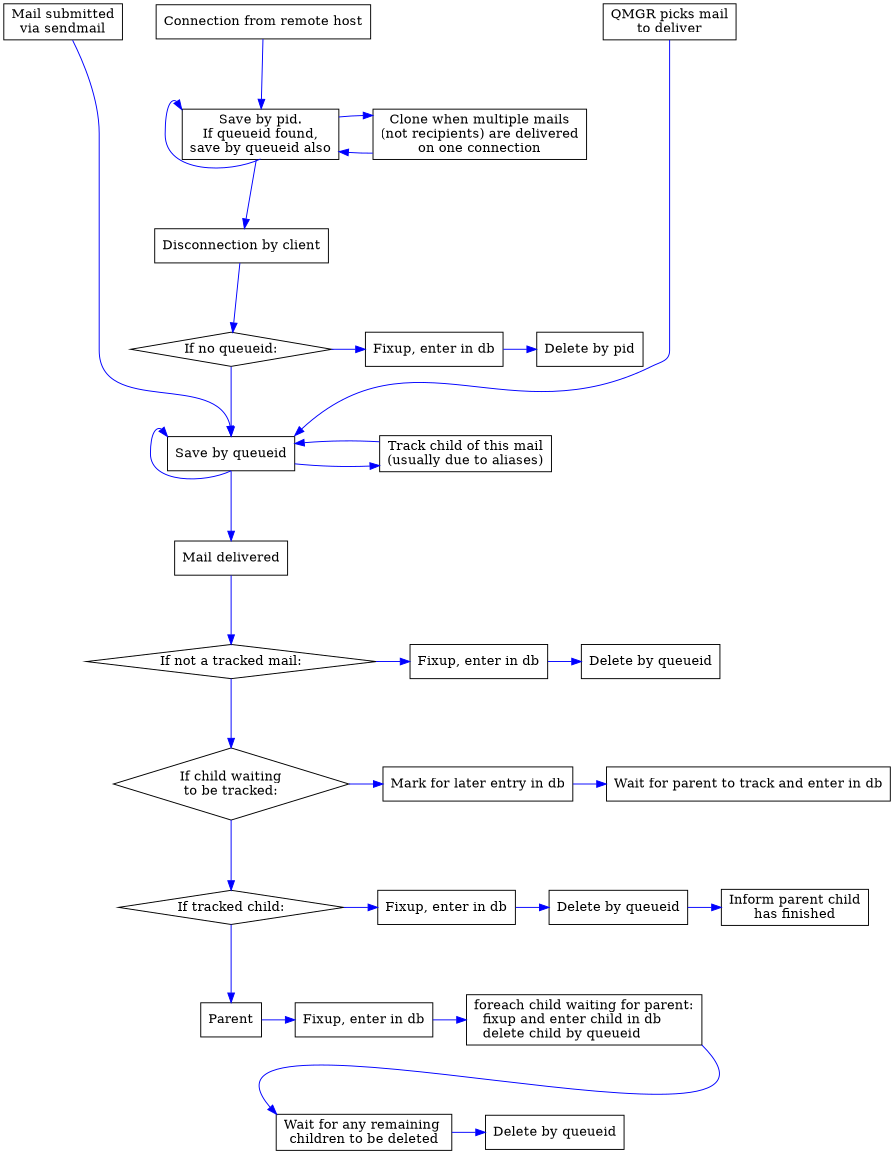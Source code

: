 /* vim: set textwidth=160 : */
/* $Id$ */

digraph logparser {
    graph [
        size = "6.8, 7.7"
        margin = "0"
        center = true
//        label = "Logparser flowchart"
        labelloc = "t"
    ]
    node [
        shape = box
    ]
    edge [
        color = blue
        fontcolor = red
        minlen = 2
    ]

    /* EDGES */
    /* Connect from client */
    connect                         -> { save_by_pid }
    save_by_pid                     -> { save_by_pid } [dir = back, headport = s, tailport = nw]
    save_by_pid                     -> { disconnect }
    clone                           -> { save_by_pid }
    save_by_pid                     -> { clone }

    /* Disconnect without queueid */
    disconnect                      -> { if_no_queueid }
    if_no_queueid                   -> { fixup_enter_in_db_disconnect }
    fixup_enter_in_db_disconnect    -> { delete_by_pid_disconnect }

    /* Disconnect with queueid */
    if_no_queueid                   -> { save_by_queueid } [weight = 5]

    /* Misc entry */
    pickup                          -> { save_by_queueid } [headport = n]
    qmgr_chooses_mail               -> { save_by_queueid } [headport = ne]
    /* Graph placement */
    connect                         -> { pickup } [style = invis, weight = 0]
    connect                         -> { qmgr_chooses_mail } [style = invis, weight = 0]

    /* Save results by queueid */
    save_by_queueid                 -> { track } [minlen = 5]
    track                           -> { save_by_queueid }
    save_by_queueid                 -> { save_by_queueid } [dir = back, headport = s, tailport = nw]
    save_by_queueid                 -> { commit }

    /* Commit is complicated */
    /* Neither parent nor child. */
    commit                          -> { if_neither_parent_nor_child }
    if_neither_parent_nor_child     -> { fixup_enter_in_db_npc }
    fixup_enter_in_db_npc           -> { delete_npc }
    /* Untracked child */
    if_neither_parent_nor_child     -> { if_untracked_child }
    if_untracked_child              -> { mark_for_commit }
    mark_for_commit                 -> { wait_for_parent_to_commit_me }
    if_untracked_child              -> { if_tracked_child }
    /* Tracked child */
    if_tracked_child                -> { fixup_enter_in_db_tc }
    fixup_enter_in_db_tc            -> { delete_tc }
    delete_tc                       -> { maybe_delete_parent }
    /* Parent */
    if_tracked_child                -> { parent }
    parent                          -> { fixup_enter_in_db_parent }
    fixup_enter_in_db_parent        -> { commit_children }
    /* This next edge pulls wait_for_children_to_be_deleted leftwards */
    fixup_enter_in_db_parent        -> { wait_for_children_to_be_deleted } [style = invis]
    commit_children                 -> { wait_for_children_to_be_deleted } [headport = nw, tailport = se, weight = 0]
    wait_for_children_to_be_deleted -> { delete_parent }

    /* NODE LABELS */
    save_by_pid                     [label = "Save by pid.\nIf queueid found,\nsave by queueid also"]
    connect                         [label = "Connection from remote host"]
    clone                           [label = "Clone when multiple mails\n(not recipients) are delivered\non one connection"]

    /* Disconnect without queueid */
    disconnect                      [label = "Disconnection by client"]
    if_no_queueid                   [label = "If no queueid:", shape = diamond]
    fixup_enter_in_db_disconnect    [label = "Fixup, enter in db"]
    delete_by_pid_disconnect        [label = "Delete by pid"]

    /* Disconnect with queueid - already covered */

    /* Misc entry */
    pickup                          [label = "Mail submitted\nvia sendmail"]
    qmgr_chooses_mail               [label = "QMGR picks mail\nto deliver"]

    /* Save results by queueid */
    save_by_queueid                 [label = "Save by queueid"]
    track                           [label = "Track child of this mail\n(usually due to aliases)"]

    /* Commit is complicated */
    /* Neither parent nor child. */
    commit                          [label = "Mail delivered"]
    if_neither_parent_nor_child     [label = "If not a tracked mail:", shape = diamond]
    fixup_enter_in_db_npc           [label = "Fixup, enter in db"]
    delete_npc                      [label = "Delete by queueid"]

    /* Untracked child */
    if_untracked_child              [label = "If child waiting\nto be tracked:", shape = diamond]
    mark_for_commit                 [label = "Mark for later entry in db"]
    wait_for_parent_to_commit_me    [label = "Wait for parent to track and enter in db"]

    /* Tracked child */
    if_tracked_child                [label = "If tracked child:", shape = diamond]
    fixup_enter_in_db_tc            [label = "Fixup, enter in db"]
    delete_tc                       [label = "Delete by queueid"]
    maybe_delete_parent             [label = "Inform parent child\lhas finished"]

    /* Parent */
    parent                          [label = "Parent"]
    fixup_enter_in_db_parent        [label = "Fixup, enter in db"]
    commit_children                 [label = "foreach child waiting for parent:\l  fixup and enter child in db\l  delete child by queueid\l", labeljust = l]
    delete_parent                   [label = "Delete by queueid"]
    wait_for_children_to_be_deleted [label = "Wait for any remaining \nchildren to be deleted"]

    /* SUB-GRAPHS */
    subgraph sources {
        rank = source
        pickup
        qmgr_chooses_mail
        connect
    }
    subgraph clone_or_save {
        rank = same
        clone
        save_by_pid
    }
    subgraph disconnect_without_queueid {
        rank = same
        if_no_queueid
        fixup_enter_in_db_disconnect
        delete_by_pid_disconnect
    }
    subgraph save_or_track {
        rank = same
        track
        save_by_queueid
    }
    subgraph not_tracked {
        rank = same
        if_neither_parent_nor_child
        fixup_enter_in_db_npc
        delete_npc
    }
    subgraph untracked_child {
        rank = same
        if_untracked_child
        mark_for_commit
        wait_for_parent_to_commit_me
    }
    subgraph tracked_child {
        rank = same
        if_tracked_child
        fixup_enter_in_db_tc
        delete_tc
        maybe_delete_parent
    }
    subgraph parent {
        rank = same
        parent
        fixup_enter_in_db_parent
        commit_children
    }
    subgraph parent_waiting {
        rank = same
        wait_for_children_to_be_deleted
        delete_parent
    }
}
